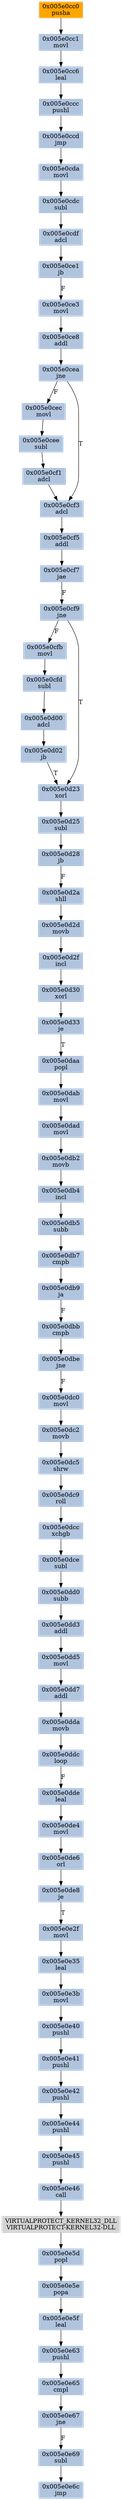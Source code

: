 strict digraph G {
	graph [bgcolor=transparent,
		name=G
	];
	node [color=lightsteelblue,
		fillcolor=lightsteelblue,
		shape=rectangle,
		style=filled
	];
	"0x005e0d30"	[label="0x005e0d30
xorl"];
	"0x005e0d33"	[label="0x005e0d33
je"];
	"0x005e0d30" -> "0x005e0d33"	[color="#000000"];
	"0x005e0de6"	[label="0x005e0de6
orl"];
	"0x005e0de8"	[label="0x005e0de8
je"];
	"0x005e0de6" -> "0x005e0de8"	[color="#000000"];
	"0x005e0d2d"	[label="0x005e0d2d
movb"];
	"0x005e0d2f"	[label="0x005e0d2f
incl"];
	"0x005e0d2d" -> "0x005e0d2f"	[color="#000000"];
	"0x005e0e2f"	[label="0x005e0e2f
movl"];
	"0x005e0de8" -> "0x005e0e2f"	[color="#000000",
		label=T];
	"0x005e0e45"	[label="0x005e0e45
pushl"];
	"0x005e0e46"	[label="0x005e0e46
call"];
	"0x005e0e45" -> "0x005e0e46"	[color="#000000"];
	"0x005e0e41"	[label="0x005e0e41
pushl"];
	"0x005e0e42"	[label="0x005e0e42
pushl"];
	"0x005e0e41" -> "0x005e0e42"	[color="#000000"];
	"0x005e0dde"	[label="0x005e0dde
leal"];
	"0x005e0de4"	[label="0x005e0de4
movl"];
	"0x005e0dde" -> "0x005e0de4"	[color="#000000"];
	"0x005e0db7"	[label="0x005e0db7
cmpb"];
	"0x005e0db9"	[label="0x005e0db9
ja"];
	"0x005e0db7" -> "0x005e0db9"	[color="#000000"];
	"0x005e0e35"	[label="0x005e0e35
leal"];
	"0x005e0e2f" -> "0x005e0e35"	[color="#000000"];
	"0x005e0dda"	[label="0x005e0dda
movb"];
	"0x005e0ddc"	[label="0x005e0ddc
loop"];
	"0x005e0dda" -> "0x005e0ddc"	[color="#000000"];
	"0x005e0dad"	[label="0x005e0dad
movl"];
	"0x005e0db2"	[label="0x005e0db2
movb"];
	"0x005e0dad" -> "0x005e0db2"	[color="#000000"];
	"0x005e0daa"	[label="0x005e0daa
popl"];
	"0x005e0d33" -> "0x005e0daa"	[color="#000000",
		label=T];
	"0x005e0e65"	[label="0x005e0e65
cmpl"];
	"0x005e0e67"	[label="0x005e0e67
jne"];
	"0x005e0e65" -> "0x005e0e67"	[color="#000000"];
	"0x005e0dc2"	[label="0x005e0dc2
movb"];
	"0x005e0dc5"	[label="0x005e0dc5
shrw"];
	"0x005e0dc2" -> "0x005e0dc5"	[color="#000000"];
	VIRTUALPROTECT_KERNEL32_DLL	[color=lightgrey,
		fillcolor=lightgrey,
		label="VIRTUALPROTECT_KERNEL32_DLL
VIRTUALPROTECT-KERNEL32-DLL"];
	"0x005e0e46" -> VIRTUALPROTECT_KERNEL32_DLL	[color="#000000"];
	"0x005e0db4"	[label="0x005e0db4
incl"];
	"0x005e0db2" -> "0x005e0db4"	[color="#000000"];
	"0x005e0dc0"	[label="0x005e0dc0
movl"];
	"0x005e0dc0" -> "0x005e0dc2"	[color="#000000"];
	"0x005e0ce3"	[label="0x005e0ce3
movl"];
	"0x005e0ce8"	[label="0x005e0ce8
addl"];
	"0x005e0ce3" -> "0x005e0ce8"	[color="#000000"];
	"0x005e0e63"	[label="0x005e0e63
pushl"];
	"0x005e0e63" -> "0x005e0e65"	[color="#000000"];
	"0x005e0dab"	[label="0x005e0dab
movl"];
	"0x005e0daa" -> "0x005e0dab"	[color="#000000"];
	"0x005e0cdf"	[label="0x005e0cdf
adcl"];
	"0x005e0ce1"	[label="0x005e0ce1
jb"];
	"0x005e0cdf" -> "0x005e0ce1"	[color="#000000"];
	"0x005e0cec"	[label="0x005e0cec
movl"];
	"0x005e0cee"	[label="0x005e0cee
subl"];
	"0x005e0cec" -> "0x005e0cee"	[color="#000000"];
	"0x005e0cda"	[label="0x005e0cda
movl"];
	"0x005e0cdc"	[label="0x005e0cdc
subl"];
	"0x005e0cda" -> "0x005e0cdc"	[color="#000000"];
	"0x005e0e40"	[label="0x005e0e40
pushl"];
	"0x005e0e40" -> "0x005e0e41"	[color="#000000"];
	"0x005e0d2a"	[label="0x005e0d2a
shll"];
	"0x005e0d2a" -> "0x005e0d2d"	[color="#000000"];
	"0x005e0dd7"	[label="0x005e0dd7
addl"];
	"0x005e0dd7" -> "0x005e0dda"	[color="#000000"];
	"0x005e0dbb"	[label="0x005e0dbb
cmpb"];
	"0x005e0dbe"	[label="0x005e0dbe
jne"];
	"0x005e0dbb" -> "0x005e0dbe"	[color="#000000"];
	"0x005e0e5e"	[label="0x005e0e5e
popa"];
	"0x005e0e5f"	[label="0x005e0e5f
leal"];
	"0x005e0e5e" -> "0x005e0e5f"	[color="#000000"];
	"0x005e0cfd"	[label="0x005e0cfd
subl"];
	"0x005e0d00"	[label="0x005e0d00
adcl"];
	"0x005e0cfd" -> "0x005e0d00"	[color="#000000"];
	"0x005e0ccc"	[label="0x005e0ccc
pushl"];
	"0x005e0ccd"	[label="0x005e0ccd
jmp"];
	"0x005e0ccc" -> "0x005e0ccd"	[color="#000000"];
	"0x005e0e5d"	[label="0x005e0e5d
popl"];
	"0x005e0e5d" -> "0x005e0e5e"	[color="#000000"];
	"0x005e0e69"	[label="0x005e0e69
subl"];
	"0x005e0e6c"	[label="0x005e0e6c
jmp"];
	"0x005e0e69" -> "0x005e0e6c"	[color="#000000"];
	"0x005e0e3b"	[label="0x005e0e3b
movl"];
	"0x005e0e3b" -> "0x005e0e40"	[color="#000000"];
	"0x005e0db5"	[label="0x005e0db5
subb"];
	"0x005e0db4" -> "0x005e0db5"	[color="#000000"];
	"0x005e0cfb"	[label="0x005e0cfb
movl"];
	"0x005e0cfb" -> "0x005e0cfd"	[color="#000000"];
	"0x005e0d2f" -> "0x005e0d30"	[color="#000000"];
	VIRTUALPROTECT_KERNEL32_DLL -> "0x005e0e5d"	[color="#000000"];
	"0x005e0d02"	[label="0x005e0d02
jb"];
	"0x005e0d23"	[label="0x005e0d23
xorl"];
	"0x005e0d02" -> "0x005e0d23"	[color="#000000",
		label=T];
	"0x005e0de4" -> "0x005e0de6"	[color="#000000"];
	"0x005e0dd0"	[label="0x005e0dd0
subb"];
	"0x005e0dd3"	[label="0x005e0dd3
addl"];
	"0x005e0dd0" -> "0x005e0dd3"	[color="#000000"];
	"0x005e0cc6"	[label="0x005e0cc6
leal"];
	"0x005e0cc6" -> "0x005e0ccc"	[color="#000000"];
	"0x005e0cdc" -> "0x005e0cdf"	[color="#000000"];
	"0x005e0cf5"	[label="0x005e0cf5
addl"];
	"0x005e0cf7"	[label="0x005e0cf7
jae"];
	"0x005e0cf5" -> "0x005e0cf7"	[color="#000000"];
	"0x005e0d28"	[label="0x005e0d28
jb"];
	"0x005e0d28" -> "0x005e0d2a"	[color="#000000",
		label=F];
	"0x005e0dcc"	[label="0x005e0dcc
xchgb"];
	"0x005e0dce"	[label="0x005e0dce
subl"];
	"0x005e0dcc" -> "0x005e0dce"	[color="#000000"];
	"0x005e0cc0"	[color=lightgrey,
		fillcolor=orange,
		label="0x005e0cc0
pusha"];
	"0x005e0cc1"	[label="0x005e0cc1
movl"];
	"0x005e0cc0" -> "0x005e0cc1"	[color="#000000"];
	"0x005e0e67" -> "0x005e0e69"	[color="#000000",
		label=F];
	"0x005e0e44"	[label="0x005e0e44
pushl"];
	"0x005e0e42" -> "0x005e0e44"	[color="#000000"];
	"0x005e0d25"	[label="0x005e0d25
subl"];
	"0x005e0d23" -> "0x005e0d25"	[color="#000000"];
	"0x005e0ccd" -> "0x005e0cda"	[color="#000000"];
	"0x005e0cf1"	[label="0x005e0cf1
adcl"];
	"0x005e0cf3"	[label="0x005e0cf3
adcl"];
	"0x005e0cf1" -> "0x005e0cf3"	[color="#000000"];
	"0x005e0e5f" -> "0x005e0e63"	[color="#000000"];
	"0x005e0ddc" -> "0x005e0dde"	[color="#000000",
		label=F];
	"0x005e0dd5"	[label="0x005e0dd5
movl"];
	"0x005e0dd5" -> "0x005e0dd7"	[color="#000000"];
	"0x005e0dc9"	[label="0x005e0dc9
roll"];
	"0x005e0dc5" -> "0x005e0dc9"	[color="#000000"];
	"0x005e0ce1" -> "0x005e0ce3"	[color="#000000",
		label=F];
	"0x005e0dc9" -> "0x005e0dcc"	[color="#000000"];
	"0x005e0cf9"	[label="0x005e0cf9
jne"];
	"0x005e0cf9" -> "0x005e0cfb"	[color="#000000",
		label=F];
	"0x005e0cf9" -> "0x005e0d23"	[color="#000000",
		label=T];
	"0x005e0dbe" -> "0x005e0dc0"	[color="#000000",
		label=F];
	"0x005e0e35" -> "0x005e0e3b"	[color="#000000"];
	"0x005e0cf7" -> "0x005e0cf9"	[color="#000000",
		label=F];
	"0x005e0cea"	[label="0x005e0cea
jne"];
	"0x005e0cea" -> "0x005e0cec"	[color="#000000",
		label=F];
	"0x005e0cea" -> "0x005e0cf3"	[color="#000000",
		label=T];
	"0x005e0e44" -> "0x005e0e45"	[color="#000000"];
	"0x005e0db9" -> "0x005e0dbb"	[color="#000000",
		label=F];
	"0x005e0dce" -> "0x005e0dd0"	[color="#000000"];
	"0x005e0cf3" -> "0x005e0cf5"	[color="#000000"];
	"0x005e0dd3" -> "0x005e0dd5"	[color="#000000"];
	"0x005e0ce8" -> "0x005e0cea"	[color="#000000"];
	"0x005e0db5" -> "0x005e0db7"	[color="#000000"];
	"0x005e0cc1" -> "0x005e0cc6"	[color="#000000"];
	"0x005e0dab" -> "0x005e0dad"	[color="#000000"];
	"0x005e0cee" -> "0x005e0cf1"	[color="#000000"];
	"0x005e0d25" -> "0x005e0d28"	[color="#000000"];
	"0x005e0d00" -> "0x005e0d02"	[color="#000000"];
}
